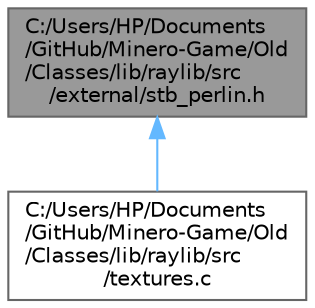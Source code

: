digraph "C:/Users/HP/Documents/GitHub/Minero-Game/Old/Classes/lib/raylib/src/external/stb_perlin.h"
{
 // LATEX_PDF_SIZE
  bgcolor="transparent";
  edge [fontname=Helvetica,fontsize=10,labelfontname=Helvetica,labelfontsize=10];
  node [fontname=Helvetica,fontsize=10,shape=box,height=0.2,width=0.4];
  Node1 [id="Node000001",label="C:/Users/HP/Documents\l/GitHub/Minero-Game/Old\l/Classes/lib/raylib/src\l/external/stb_perlin.h",height=0.2,width=0.4,color="gray40", fillcolor="grey60", style="filled", fontcolor="black",tooltip=" "];
  Node1 -> Node2 [id="edge2_Node000001_Node000002",dir="back",color="steelblue1",style="solid",tooltip=" "];
  Node2 [id="Node000002",label="C:/Users/HP/Documents\l/GitHub/Minero-Game/Old\l/Classes/lib/raylib/src\l/textures.c",height=0.2,width=0.4,color="grey40", fillcolor="white", style="filled",URL="$_old_2_classes_2lib_2raylib_2src_2textures_8c.html",tooltip=" "];
}
